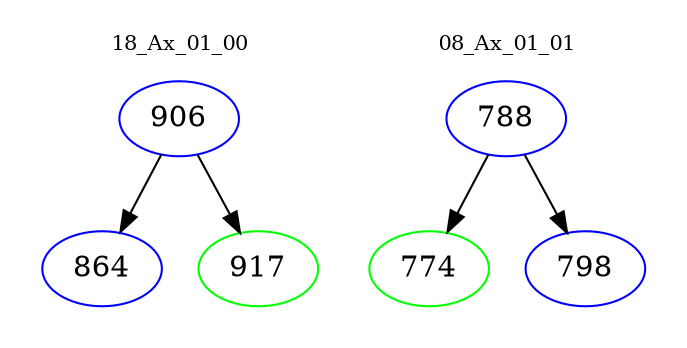 digraph{
subgraph cluster_0 {
color = white
label = "18_Ax_01_00";
fontsize=10;
T0_906 [label="906", color="blue"]
T0_906 -> T0_864 [color="black"]
T0_864 [label="864", color="blue"]
T0_906 -> T0_917 [color="black"]
T0_917 [label="917", color="green"]
}
subgraph cluster_1 {
color = white
label = "08_Ax_01_01";
fontsize=10;
T1_788 [label="788", color="blue"]
T1_788 -> T1_774 [color="black"]
T1_774 [label="774", color="green"]
T1_788 -> T1_798 [color="black"]
T1_798 [label="798", color="blue"]
}
}
